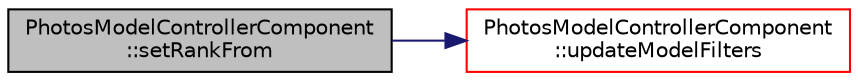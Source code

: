 digraph "PhotosModelControllerComponent::setRankFrom"
{
 // LATEX_PDF_SIZE
  edge [fontname="Helvetica",fontsize="10",labelfontname="Helvetica",labelfontsize="10"];
  node [fontname="Helvetica",fontsize="10",shape=record];
  rankdir="LR";
  Node1 [label="PhotosModelControllerComponent\l::setRankFrom",height=0.2,width=0.4,color="black", fillcolor="grey75", style="filled", fontcolor="black",tooltip=" "];
  Node1 -> Node2 [color="midnightblue",fontsize="10",style="solid",fontname="Helvetica"];
  Node2 [label="PhotosModelControllerComponent\l::updateModelFilters",height=0.2,width=0.4,color="red", fillcolor="white", style="filled",URL="$class_photos_model_controller_component.html#a94d710b210a425a062186efe0bf04238",tooltip=" "];
}
